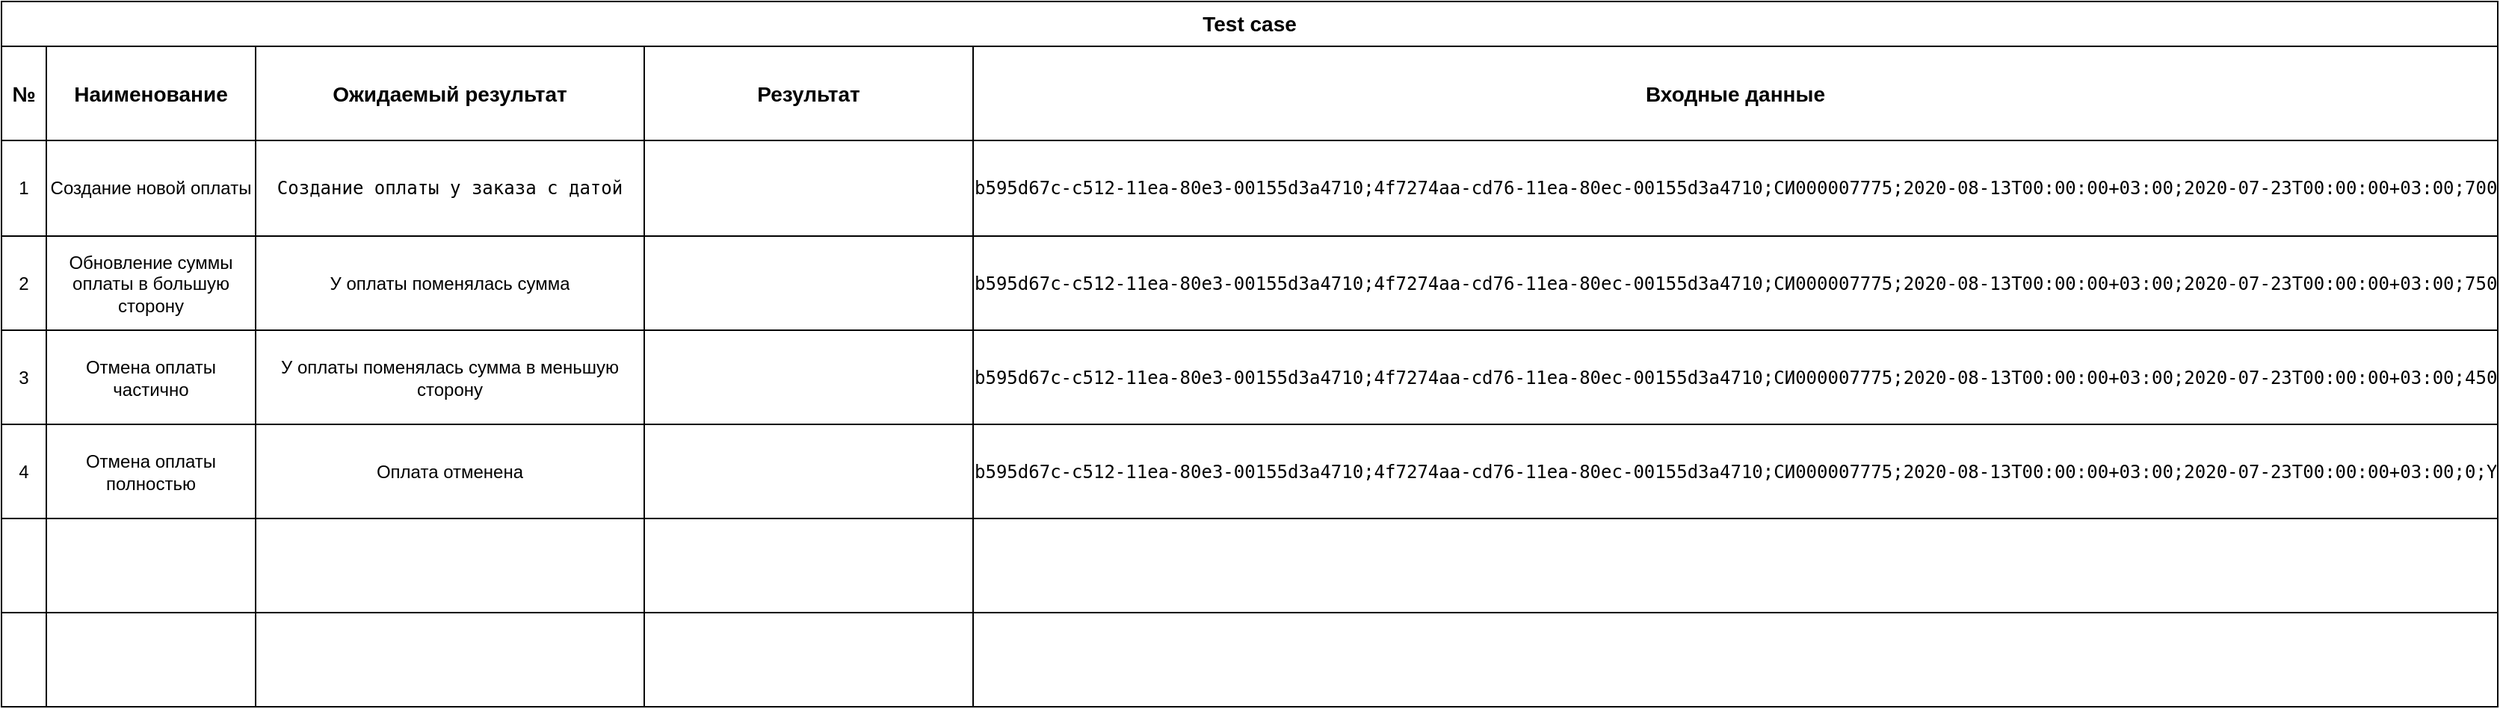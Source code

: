 <mxfile version="14.4.8" type="github">
  <diagram id="XGwqUraiCzLDZi8iTGyC" name="Page-1">
    <mxGraphModel dx="2500" dy="934" grid="1" gridSize="10" guides="0" tooltips="1" connect="1" arrows="1" fold="1" page="1" pageScale="1" pageWidth="827" pageHeight="1169" math="0" shadow="0">
      <root>
        <mxCell id="0" />
        <mxCell id="1" parent="0" />
        <mxCell id="BR2r3WbyYwDmDXuiNe_b-1" value="Test case" style="shape=table;html=1;whiteSpace=wrap;startSize=30;container=1;collapsible=0;childLayout=tableLayout;fontStyle=1;align=center;fontSize=14;labelBackgroundColor=none;" vertex="1" parent="1">
          <mxGeometry x="-690" y="80" width="1670" height="472" as="geometry" />
        </mxCell>
        <mxCell id="BR2r3WbyYwDmDXuiNe_b-2" value="" style="shape=partialRectangle;html=1;whiteSpace=wrap;collapsible=0;dropTarget=0;pointerEvents=0;fillColor=none;top=0;left=0;bottom=0;right=0;points=[[0,0.5],[1,0.5]];portConstraint=eastwest;labelBackgroundColor=none;" vertex="1" parent="BR2r3WbyYwDmDXuiNe_b-1">
          <mxGeometry y="30" width="1670" height="63" as="geometry" />
        </mxCell>
        <mxCell id="BR2r3WbyYwDmDXuiNe_b-3" value="№" style="shape=partialRectangle;html=1;whiteSpace=wrap;connectable=0;fillColor=none;top=0;left=0;bottom=0;right=0;overflow=hidden;fontSize=14;fontStyle=1;labelBackgroundColor=none;" vertex="1" parent="BR2r3WbyYwDmDXuiNe_b-2">
          <mxGeometry width="30" height="63" as="geometry" />
        </mxCell>
        <mxCell id="BR2r3WbyYwDmDXuiNe_b-4" value="Наименование" style="shape=partialRectangle;html=1;whiteSpace=wrap;connectable=0;fillColor=none;top=0;left=0;bottom=0;right=0;overflow=hidden;fontSize=14;fontStyle=1;labelBackgroundColor=none;" vertex="1" parent="BR2r3WbyYwDmDXuiNe_b-2">
          <mxGeometry x="30" width="140" height="63" as="geometry" />
        </mxCell>
        <mxCell id="BR2r3WbyYwDmDXuiNe_b-17" value="&lt;span style=&quot;font-family: &amp;quot;helvetica&amp;quot;&quot;&gt;Ожидаемый результат&lt;/span&gt;" style="shape=partialRectangle;html=1;whiteSpace=wrap;connectable=0;fillColor=none;top=0;left=0;bottom=0;right=0;overflow=hidden;fontSize=14;fontStyle=1;labelBackgroundColor=none;" vertex="1" parent="BR2r3WbyYwDmDXuiNe_b-2">
          <mxGeometry x="170" width="260" height="63" as="geometry" />
        </mxCell>
        <mxCell id="BR2r3WbyYwDmDXuiNe_b-44" value="Результат" style="shape=partialRectangle;html=1;whiteSpace=wrap;connectable=0;fillColor=none;top=0;left=0;bottom=0;right=0;overflow=hidden;fontSize=14;fontStyle=1;labelBackgroundColor=none;" vertex="1" parent="BR2r3WbyYwDmDXuiNe_b-2">
          <mxGeometry x="430" width="220" height="63" as="geometry" />
        </mxCell>
        <mxCell id="BR2r3WbyYwDmDXuiNe_b-47" value="&lt;span&gt;Входные данные&lt;/span&gt;" style="shape=partialRectangle;html=1;whiteSpace=wrap;connectable=0;fillColor=none;top=0;left=0;bottom=0;right=0;overflow=hidden;fontSize=14;fontStyle=1;labelBackgroundColor=none;" vertex="1" parent="BR2r3WbyYwDmDXuiNe_b-2">
          <mxGeometry x="650" width="1020" height="63" as="geometry" />
        </mxCell>
        <mxCell id="BR2r3WbyYwDmDXuiNe_b-6" value="" style="shape=partialRectangle;html=1;whiteSpace=wrap;collapsible=0;dropTarget=0;pointerEvents=0;fillColor=none;top=0;left=0;bottom=0;right=0;points=[[0,0.5],[1,0.5]];portConstraint=eastwest;labelBackgroundColor=none;" vertex="1" parent="BR2r3WbyYwDmDXuiNe_b-1">
          <mxGeometry y="93" width="1670" height="64" as="geometry" />
        </mxCell>
        <mxCell id="BR2r3WbyYwDmDXuiNe_b-7" value="1" style="shape=partialRectangle;html=1;whiteSpace=wrap;connectable=0;fillColor=none;top=0;left=0;bottom=0;right=0;overflow=hidden;labelBackgroundColor=none;" vertex="1" parent="BR2r3WbyYwDmDXuiNe_b-6">
          <mxGeometry width="30" height="64" as="geometry" />
        </mxCell>
        <mxCell id="BR2r3WbyYwDmDXuiNe_b-8" value="Создание новой оплаты" style="shape=partialRectangle;html=1;whiteSpace=wrap;connectable=0;fillColor=none;top=0;left=0;bottom=0;right=0;overflow=hidden;labelBackgroundColor=none;" vertex="1" parent="BR2r3WbyYwDmDXuiNe_b-6">
          <mxGeometry x="30" width="140" height="64" as="geometry" />
        </mxCell>
        <mxCell id="BR2r3WbyYwDmDXuiNe_b-18" value="&lt;pre style=&quot;font-family: &amp;#34;jetbrains mono&amp;#34; , monospace&quot;&gt;Создание оплаты у заказа с датой&lt;/pre&gt;" style="shape=partialRectangle;html=1;whiteSpace=wrap;connectable=0;fillColor=none;top=0;left=0;bottom=0;right=0;overflow=hidden;labelBackgroundColor=none;" vertex="1" parent="BR2r3WbyYwDmDXuiNe_b-6">
          <mxGeometry x="170" width="260" height="64" as="geometry" />
        </mxCell>
        <mxCell id="BR2r3WbyYwDmDXuiNe_b-45" style="shape=partialRectangle;html=1;whiteSpace=wrap;connectable=0;fillColor=none;top=0;left=0;bottom=0;right=0;overflow=hidden;labelBackgroundColor=none;" vertex="1" parent="BR2r3WbyYwDmDXuiNe_b-6">
          <mxGeometry x="430" width="220" height="64" as="geometry" />
        </mxCell>
        <mxCell id="BR2r3WbyYwDmDXuiNe_b-48" value="&lt;pre style=&quot;font-family: &amp;quot;jetbrains mono&amp;quot; , monospace&quot;&gt;&lt;font style=&quot;&quot;&gt;b595d67c-c512-11ea-80e3-00155d3a4710;4f7274aa-cd76-11ea-80ec-00155d3a4710;СИ000007775;2020-08-13T00:00:00+03:00;2020-07-23T00:00:00+03:00;70000;N;&lt;/font&gt;&lt;/pre&gt;" style="shape=partialRectangle;html=1;whiteSpace=wrap;connectable=0;fillColor=none;top=0;left=0;bottom=0;right=0;overflow=hidden;labelBackgroundColor=none;" vertex="1" parent="BR2r3WbyYwDmDXuiNe_b-6">
          <mxGeometry x="650" width="1020" height="64" as="geometry" />
        </mxCell>
        <mxCell id="BR2r3WbyYwDmDXuiNe_b-10" value="" style="shape=partialRectangle;html=1;whiteSpace=wrap;collapsible=0;dropTarget=0;pointerEvents=0;fillColor=none;top=0;left=0;bottom=0;right=0;points=[[0,0.5],[1,0.5]];portConstraint=eastwest;labelBackgroundColor=none;" vertex="1" parent="BR2r3WbyYwDmDXuiNe_b-1">
          <mxGeometry y="157" width="1670" height="63" as="geometry" />
        </mxCell>
        <mxCell id="BR2r3WbyYwDmDXuiNe_b-11" value="2" style="shape=partialRectangle;html=1;whiteSpace=wrap;connectable=0;fillColor=none;top=0;left=0;bottom=0;right=0;overflow=hidden;labelBackgroundColor=none;" vertex="1" parent="BR2r3WbyYwDmDXuiNe_b-10">
          <mxGeometry width="30" height="63" as="geometry" />
        </mxCell>
        <mxCell id="BR2r3WbyYwDmDXuiNe_b-12" value="Обновление суммы оплаты в большую сторону" style="shape=partialRectangle;html=1;whiteSpace=wrap;connectable=0;fillColor=none;top=0;left=0;bottom=0;right=0;overflow=hidden;labelBackgroundColor=none;" vertex="1" parent="BR2r3WbyYwDmDXuiNe_b-10">
          <mxGeometry x="30" width="140" height="63" as="geometry" />
        </mxCell>
        <mxCell id="BR2r3WbyYwDmDXuiNe_b-19" value="У оплаты поменялась сумма" style="shape=partialRectangle;html=1;whiteSpace=wrap;connectable=0;fillColor=none;top=0;left=0;bottom=0;right=0;overflow=hidden;labelBackgroundColor=none;" vertex="1" parent="BR2r3WbyYwDmDXuiNe_b-10">
          <mxGeometry x="170" width="260" height="63" as="geometry" />
        </mxCell>
        <mxCell id="BR2r3WbyYwDmDXuiNe_b-46" style="shape=partialRectangle;html=1;whiteSpace=wrap;connectable=0;fillColor=none;top=0;left=0;bottom=0;right=0;overflow=hidden;labelBackgroundColor=none;" vertex="1" parent="BR2r3WbyYwDmDXuiNe_b-10">
          <mxGeometry x="430" width="220" height="63" as="geometry" />
        </mxCell>
        <mxCell id="BR2r3WbyYwDmDXuiNe_b-49" value="&lt;pre style=&quot;font-family: &amp;#34;jetbrains mono&amp;#34; , monospace&quot;&gt;b595d67c-c512-11ea-80e3-00155d3a4710;4f7274aa-cd76-11ea-80ec-00155d3a4710;СИ000007775;2020-08-13T00:00:00+03:00;2020-07-23T00:00:00+03:00;75000;N;&lt;/pre&gt;" style="shape=partialRectangle;html=1;whiteSpace=wrap;connectable=0;fillColor=none;top=0;left=0;bottom=0;right=0;overflow=hidden;labelBackgroundColor=none;" vertex="1" parent="BR2r3WbyYwDmDXuiNe_b-10">
          <mxGeometry x="650" width="1020" height="63" as="geometry" />
        </mxCell>
        <mxCell id="BR2r3WbyYwDmDXuiNe_b-50" style="shape=partialRectangle;html=1;whiteSpace=wrap;collapsible=0;dropTarget=0;pointerEvents=0;fillColor=none;top=0;left=0;bottom=0;right=0;points=[[0,0.5],[1,0.5]];portConstraint=eastwest;labelBackgroundColor=none;" vertex="1" parent="BR2r3WbyYwDmDXuiNe_b-1">
          <mxGeometry y="220" width="1670" height="63" as="geometry" />
        </mxCell>
        <mxCell id="BR2r3WbyYwDmDXuiNe_b-51" value="3" style="shape=partialRectangle;html=1;whiteSpace=wrap;connectable=0;fillColor=none;top=0;left=0;bottom=0;right=0;overflow=hidden;labelBackgroundColor=none;" vertex="1" parent="BR2r3WbyYwDmDXuiNe_b-50">
          <mxGeometry width="30" height="63" as="geometry" />
        </mxCell>
        <mxCell id="BR2r3WbyYwDmDXuiNe_b-52" value="&lt;span&gt;Отмена оплаты частично&lt;/span&gt;" style="shape=partialRectangle;html=1;whiteSpace=wrap;connectable=0;fillColor=none;top=0;left=0;bottom=0;right=0;overflow=hidden;labelBackgroundColor=none;" vertex="1" parent="BR2r3WbyYwDmDXuiNe_b-50">
          <mxGeometry x="30" width="140" height="63" as="geometry" />
        </mxCell>
        <mxCell id="BR2r3WbyYwDmDXuiNe_b-53" value="У оплаты поменялась сумма в меньшую сторону" style="shape=partialRectangle;html=1;whiteSpace=wrap;connectable=0;fillColor=none;top=0;left=0;bottom=0;right=0;overflow=hidden;labelBackgroundColor=none;" vertex="1" parent="BR2r3WbyYwDmDXuiNe_b-50">
          <mxGeometry x="170" width="260" height="63" as="geometry" />
        </mxCell>
        <mxCell id="BR2r3WbyYwDmDXuiNe_b-54" style="shape=partialRectangle;html=1;whiteSpace=wrap;connectable=0;fillColor=none;top=0;left=0;bottom=0;right=0;overflow=hidden;labelBackgroundColor=none;" vertex="1" parent="BR2r3WbyYwDmDXuiNe_b-50">
          <mxGeometry x="430" width="220" height="63" as="geometry" />
        </mxCell>
        <mxCell id="BR2r3WbyYwDmDXuiNe_b-55" value="&lt;pre style=&quot;font-family: &amp;#34;jetbrains mono&amp;#34; , monospace&quot;&gt;b595d67c-c512-11ea-80e3-00155d3a4710;4f7274aa-cd76-11ea-80ec-00155d3a4710;СИ000007775;2020-08-13T00:00:00+03:00;2020-07-23T00:00:00+03:00;45000;Y;&lt;/pre&gt;" style="shape=partialRectangle;html=1;whiteSpace=wrap;connectable=0;fillColor=none;top=0;left=0;bottom=0;right=0;overflow=hidden;labelBackgroundColor=none;" vertex="1" parent="BR2r3WbyYwDmDXuiNe_b-50">
          <mxGeometry x="650" width="1020" height="63" as="geometry" />
        </mxCell>
        <mxCell id="BR2r3WbyYwDmDXuiNe_b-56" style="shape=partialRectangle;html=1;whiteSpace=wrap;collapsible=0;dropTarget=0;pointerEvents=0;fillColor=none;top=0;left=0;bottom=0;right=0;points=[[0,0.5],[1,0.5]];portConstraint=eastwest;labelBackgroundColor=none;" vertex="1" parent="BR2r3WbyYwDmDXuiNe_b-1">
          <mxGeometry y="283" width="1670" height="63" as="geometry" />
        </mxCell>
        <mxCell id="BR2r3WbyYwDmDXuiNe_b-57" value="4" style="shape=partialRectangle;html=1;whiteSpace=wrap;connectable=0;fillColor=none;top=0;left=0;bottom=0;right=0;overflow=hidden;labelBackgroundColor=none;" vertex="1" parent="BR2r3WbyYwDmDXuiNe_b-56">
          <mxGeometry width="30" height="63" as="geometry" />
        </mxCell>
        <mxCell id="BR2r3WbyYwDmDXuiNe_b-58" value="Отмена оплаты полностью" style="shape=partialRectangle;html=1;whiteSpace=wrap;connectable=0;fillColor=none;top=0;left=0;bottom=0;right=0;overflow=hidden;labelBackgroundColor=none;" vertex="1" parent="BR2r3WbyYwDmDXuiNe_b-56">
          <mxGeometry x="30" width="140" height="63" as="geometry" />
        </mxCell>
        <mxCell id="BR2r3WbyYwDmDXuiNe_b-59" value="Оплата отменена" style="shape=partialRectangle;html=1;whiteSpace=wrap;connectable=0;fillColor=none;top=0;left=0;bottom=0;right=0;overflow=hidden;labelBackgroundColor=none;" vertex="1" parent="BR2r3WbyYwDmDXuiNe_b-56">
          <mxGeometry x="170" width="260" height="63" as="geometry" />
        </mxCell>
        <mxCell id="BR2r3WbyYwDmDXuiNe_b-60" style="shape=partialRectangle;html=1;whiteSpace=wrap;connectable=0;fillColor=none;top=0;left=0;bottom=0;right=0;overflow=hidden;labelBackgroundColor=none;" vertex="1" parent="BR2r3WbyYwDmDXuiNe_b-56">
          <mxGeometry x="430" width="220" height="63" as="geometry" />
        </mxCell>
        <mxCell id="BR2r3WbyYwDmDXuiNe_b-61" value="&lt;pre style=&quot;font-family: &amp;#34;jetbrains mono&amp;#34; , monospace&quot;&gt;b595d67c-c512-11ea-80e3-00155d3a4710;4f7274aa-cd76-11ea-80ec-00155d3a4710;СИ000007775;2020-08-13T00:00:00+03:00;2020-07-23T00:00:00+03:00;0;Y;&lt;/pre&gt;" style="shape=partialRectangle;html=1;whiteSpace=wrap;connectable=0;fillColor=none;top=0;left=0;bottom=0;right=0;overflow=hidden;labelBackgroundColor=none;" vertex="1" parent="BR2r3WbyYwDmDXuiNe_b-56">
          <mxGeometry x="650" width="1020" height="63" as="geometry" />
        </mxCell>
        <mxCell id="BR2r3WbyYwDmDXuiNe_b-62" style="shape=partialRectangle;html=1;whiteSpace=wrap;collapsible=0;dropTarget=0;pointerEvents=0;fillColor=none;top=0;left=0;bottom=0;right=0;points=[[0,0.5],[1,0.5]];portConstraint=eastwest;labelBackgroundColor=none;" vertex="1" parent="BR2r3WbyYwDmDXuiNe_b-1">
          <mxGeometry y="346" width="1670" height="63" as="geometry" />
        </mxCell>
        <mxCell id="BR2r3WbyYwDmDXuiNe_b-63" style="shape=partialRectangle;html=1;whiteSpace=wrap;connectable=0;fillColor=none;top=0;left=0;bottom=0;right=0;overflow=hidden;labelBackgroundColor=none;" vertex="1" parent="BR2r3WbyYwDmDXuiNe_b-62">
          <mxGeometry width="30" height="63" as="geometry" />
        </mxCell>
        <mxCell id="BR2r3WbyYwDmDXuiNe_b-64" style="shape=partialRectangle;html=1;whiteSpace=wrap;connectable=0;fillColor=none;top=0;left=0;bottom=0;right=0;overflow=hidden;labelBackgroundColor=none;" vertex="1" parent="BR2r3WbyYwDmDXuiNe_b-62">
          <mxGeometry x="30" width="140" height="63" as="geometry" />
        </mxCell>
        <mxCell id="BR2r3WbyYwDmDXuiNe_b-65" style="shape=partialRectangle;html=1;whiteSpace=wrap;connectable=0;fillColor=none;top=0;left=0;bottom=0;right=0;overflow=hidden;labelBackgroundColor=none;" vertex="1" parent="BR2r3WbyYwDmDXuiNe_b-62">
          <mxGeometry x="170" width="260" height="63" as="geometry" />
        </mxCell>
        <mxCell id="BR2r3WbyYwDmDXuiNe_b-66" style="shape=partialRectangle;html=1;whiteSpace=wrap;connectable=0;fillColor=none;top=0;left=0;bottom=0;right=0;overflow=hidden;labelBackgroundColor=none;" vertex="1" parent="BR2r3WbyYwDmDXuiNe_b-62">
          <mxGeometry x="430" width="220" height="63" as="geometry" />
        </mxCell>
        <mxCell id="BR2r3WbyYwDmDXuiNe_b-67" style="shape=partialRectangle;html=1;whiteSpace=wrap;connectable=0;fillColor=none;top=0;left=0;bottom=0;right=0;overflow=hidden;labelBackgroundColor=none;" vertex="1" parent="BR2r3WbyYwDmDXuiNe_b-62">
          <mxGeometry x="650" width="1020" height="63" as="geometry" />
        </mxCell>
        <mxCell id="BR2r3WbyYwDmDXuiNe_b-68" style="shape=partialRectangle;html=1;whiteSpace=wrap;collapsible=0;dropTarget=0;pointerEvents=0;fillColor=none;top=0;left=0;bottom=0;right=0;points=[[0,0.5],[1,0.5]];portConstraint=eastwest;labelBackgroundColor=none;" vertex="1" parent="BR2r3WbyYwDmDXuiNe_b-1">
          <mxGeometry y="409" width="1670" height="63" as="geometry" />
        </mxCell>
        <mxCell id="BR2r3WbyYwDmDXuiNe_b-69" style="shape=partialRectangle;html=1;whiteSpace=wrap;connectable=0;fillColor=none;top=0;left=0;bottom=0;right=0;overflow=hidden;labelBackgroundColor=none;" vertex="1" parent="BR2r3WbyYwDmDXuiNe_b-68">
          <mxGeometry width="30" height="63" as="geometry" />
        </mxCell>
        <mxCell id="BR2r3WbyYwDmDXuiNe_b-70" style="shape=partialRectangle;html=1;whiteSpace=wrap;connectable=0;fillColor=none;top=0;left=0;bottom=0;right=0;overflow=hidden;labelBackgroundColor=none;" vertex="1" parent="BR2r3WbyYwDmDXuiNe_b-68">
          <mxGeometry x="30" width="140" height="63" as="geometry" />
        </mxCell>
        <mxCell id="BR2r3WbyYwDmDXuiNe_b-71" style="shape=partialRectangle;html=1;whiteSpace=wrap;connectable=0;fillColor=none;top=0;left=0;bottom=0;right=0;overflow=hidden;labelBackgroundColor=none;" vertex="1" parent="BR2r3WbyYwDmDXuiNe_b-68">
          <mxGeometry x="170" width="260" height="63" as="geometry" />
        </mxCell>
        <mxCell id="BR2r3WbyYwDmDXuiNe_b-72" style="shape=partialRectangle;html=1;whiteSpace=wrap;connectable=0;fillColor=none;top=0;left=0;bottom=0;right=0;overflow=hidden;labelBackgroundColor=none;" vertex="1" parent="BR2r3WbyYwDmDXuiNe_b-68">
          <mxGeometry x="430" width="220" height="63" as="geometry" />
        </mxCell>
        <mxCell id="BR2r3WbyYwDmDXuiNe_b-73" style="shape=partialRectangle;html=1;whiteSpace=wrap;connectable=0;fillColor=none;top=0;left=0;bottom=0;right=0;overflow=hidden;labelBackgroundColor=none;" vertex="1" parent="BR2r3WbyYwDmDXuiNe_b-68">
          <mxGeometry x="650" width="1020" height="63" as="geometry" />
        </mxCell>
      </root>
    </mxGraphModel>
  </diagram>
</mxfile>
